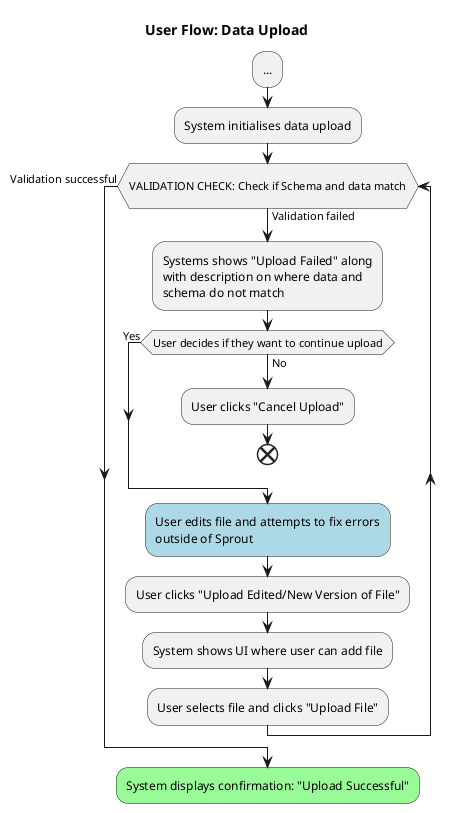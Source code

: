 @startuml user-flow-data-upload

title User Flow: Data Upload

:...;
:System initialises data upload;
while (\nVALIDATION CHECK: Check if Schema and data match\n) is (Validation failed)
:Systems shows "Upload Failed" along\nwith description on where data and\nschema do not match;
    while (User decides if they want to continue upload) is (No)
        :User clicks "Cancel Upload";
        end
    end while (Yes);
    #LightBlue:User edits file and attempts to fix errors\noutside of Sprout;
    :User clicks "Upload Edited/New Version of File";
    :System shows UI where user can add file; 
    :User selects file and clicks "Upload File";

end while (Validation successful);
#palegreen:System displays confirmation: "Upload Successful";

@enduml
